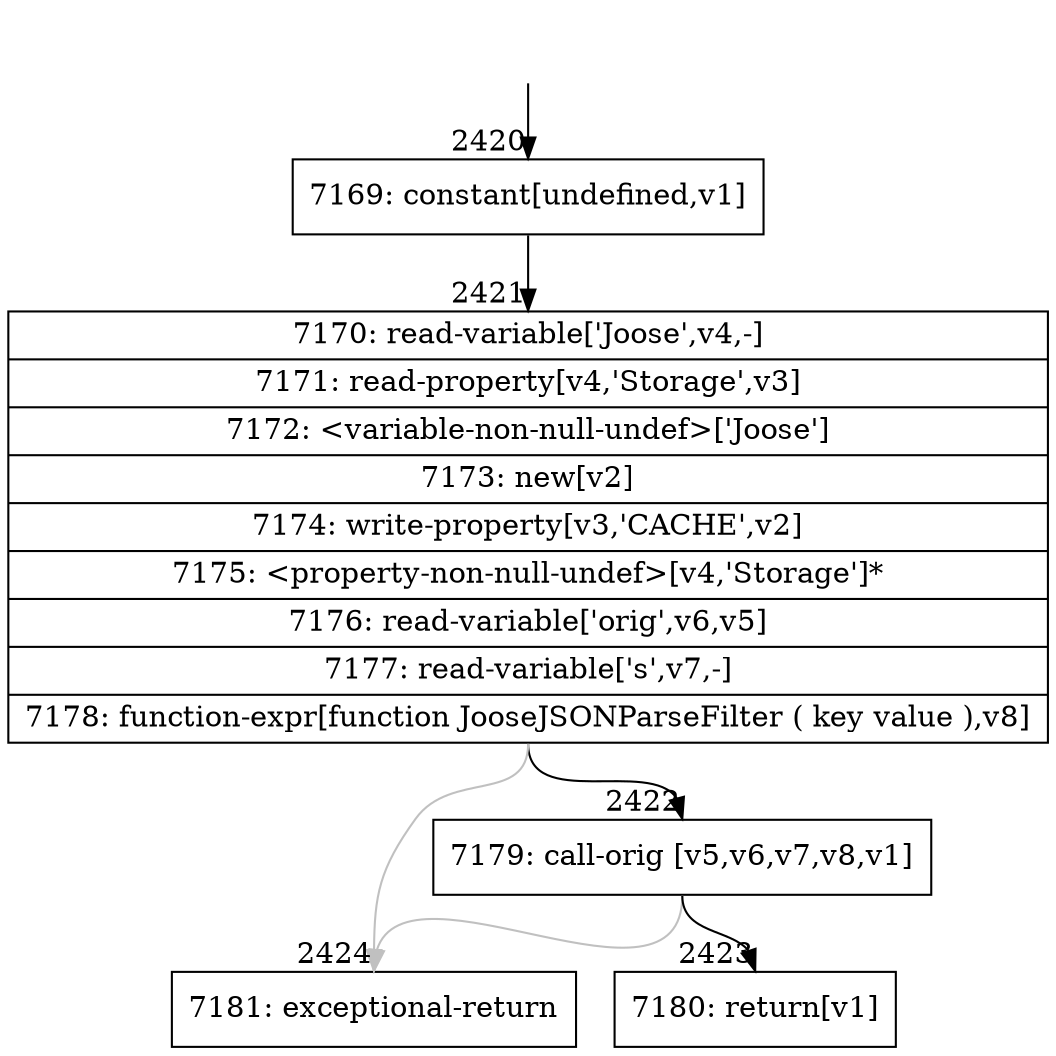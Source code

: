 digraph {
rankdir="TD"
BB_entry265[shape=none,label=""];
BB_entry265 -> BB2420 [tailport=s, headport=n, headlabel="    2420"]
BB2420 [shape=record label="{7169: constant[undefined,v1]}" ] 
BB2420 -> BB2421 [tailport=s, headport=n, headlabel="      2421"]
BB2421 [shape=record label="{7170: read-variable['Joose',v4,-]|7171: read-property[v4,'Storage',v3]|7172: \<variable-non-null-undef\>['Joose']|7173: new[v2]|7174: write-property[v3,'CACHE',v2]|7175: \<property-non-null-undef\>[v4,'Storage']*|7176: read-variable['orig',v6,v5]|7177: read-variable['s',v7,-]|7178: function-expr[function JooseJSONParseFilter ( key value ),v8]}" ] 
BB2421 -> BB2422 [tailport=s, headport=n, headlabel="      2422"]
BB2421 -> BB2424 [tailport=s, headport=n, color=gray, headlabel="      2424"]
BB2422 [shape=record label="{7179: call-orig [v5,v6,v7,v8,v1]}" ] 
BB2422 -> BB2423 [tailport=s, headport=n, headlabel="      2423"]
BB2422 -> BB2424 [tailport=s, headport=n, color=gray]
BB2423 [shape=record label="{7180: return[v1]}" ] 
BB2424 [shape=record label="{7181: exceptional-return}" ] 
//#$~ 2816
}
